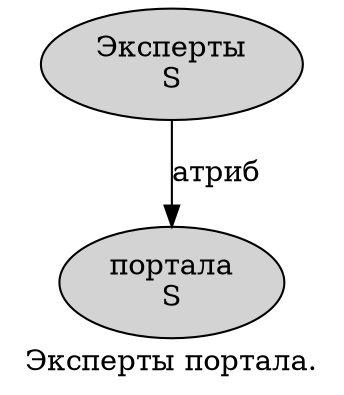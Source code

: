 digraph SENTENCE_1549 {
	graph [label="Эксперты портала."]
	node [style=filled]
		0 [label="Эксперты
S" color="" fillcolor=lightgray penwidth=1 shape=ellipse]
		1 [label="портала
S" color="" fillcolor=lightgray penwidth=1 shape=ellipse]
			0 -> 1 [label="атриб"]
}